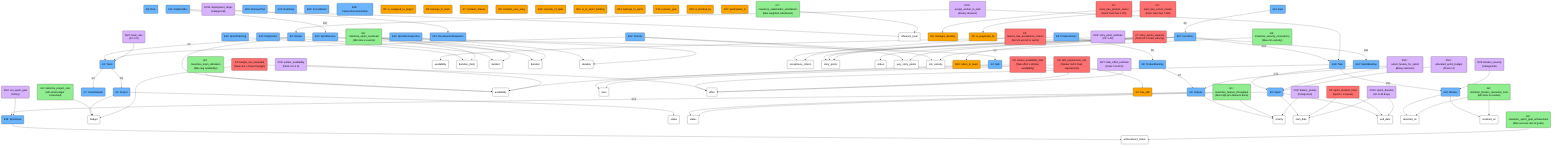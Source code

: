 graph TD
    %% Style Definitions
    classDef entityStyle fill:#6BB5FF,color:black,stroke:#000,stroke-width:1px
    classDef attrStyle fill:#ffffff,color:black,stroke:#000,stroke-width:1px
    classDef relStyle fill:#FFA500,color:black,stroke:#000,stroke-width:1px
    classDef goalStyle fill:#90EE90,color:black,stroke:#000,stroke-width:1px
    classDef condStyle fill:#FF7070,color:black,stroke:#000,stroke-width:1px
    classDef decvarStyle fill:#D9B3FF,color:black,stroke:#000,stroke-width:1px

    %% Entities (Blue)
    E0("E0: Project"):::entityStyle
    E1("E1: Team"):::entityStyle
    E2("E2: Worker"):::entityStyle
    E3("E3: Feature"):::entityStyle
    E4("E4: Skill"):::entityStyle
    E5("E5: Role"):::entityStyle
    E6("E6: ProductOwner"):::entityStyle
    E7("E7: ScrumMaster"):::entityStyle
    E8("E8: ProductBacklog"):::entityStyle
    E9("E9: Sprint"):::entityStyle
    E10("E10: SprintPlanning"):::entityStyle
    E11("E11: DailyScrum"):::entityStyle
    E12("E12: SprintReview"):::entityStyle
    E13("E13: SprintRetrospective"):::entityStyle
    E14("E14: SprintBacklog"):::entityStyle
    E15("E15: SprintGoal"):::entityStyle
    E16("E16: Epic"):::entityStyle
    E17("E17: UserStory"):::entityStyle
    E18("E18: Task"):::entityStyle
    E19("E19: DevelopmentSnapshot"):::entityStyle
    E20("E20: Blocker"):::entityStyle
    E21("E21: Stakeholder"):::entityStyle
    E22("E22: Velocity"):::entityStyle
    E23("E23: ReleasePlan"):::entityStyle
    E24("E24: Roadmap"):::entityStyle
    E25("E25: ScrumBoard"):::entityStyle
    E26("E26: FeatureDocumentation"):::entityStyle

    %% Attributes of Entities (White) - Placed near their entities
    E0_attr1("budget"):::attrStyle
    E0_attr2("status"):::attrStyle
    E0 --> E0_attr1
    E0 --> E0_attr2

    E2_attr1("availability"):::attrStyle
    E2 --> E2_attr1

    E3_attr1("status"):::attrStyle
    E3_attr2("priority"):::attrStyle
    E3 --> E3_attr1
    E3 --> E3_attr2

    E4_attr1("level"):::attrStyle
    E4 --> E4_attr1

    E6_attr1("availability"):::attrStyle
    E6 --> E6_attr1

    E9_attr1("start_date"):::attrStyle
    E9_attr2("end_date"):::attrStyle
    E9 --> E9_attr1
    E9 --> E9_attr2

    E10_attr1("duration_(min)"):::attrStyle
    E10 --> E10_attr1

    E11_attr1("duration"):::attrStyle
    E11 --> E11_attr1

    E12_attr1("duration"):::attrStyle
    E12 --> E12_attr1

    E13_attr1("duration"):::attrStyle
    E13 --> E13_attr1

    E15_attr1("achievement_status"):::attrStyle
    E15 --> E15_attr1

    E17_attr1("acceptance_criteria"):::attrStyle
    E17_attr2("story_points"):::attrStyle
    E17_attr3("status"):::attrStyle
    E17 --> E17_attr1
    E17 --> E17_attr2
    E17 --> E17_attr3

    E18_attr1("effort"):::attrStyle
    E18 --> E18_attr1

    E20_attr1("detected_on"):::attrStyle
    E20_attr2("resolved_on"):::attrStyle
    E20 --> E20_attr1
    E20 --> E20_attr2

    E21_attr1("influence_level"):::attrStyle
    E21 --> E21_attr1

    E22_attr1("avg._story_points"):::attrStyle
    E22_attr2("min_velocity"):::attrStyle
    E22 --> E22_attr1
    E22 --> E22_attr2

    %% Relations (Orange)
    R1("R1: is_assigned_to_project"):::relStyle
    E1 -- R1 --> E0

    R2("R2: belongs_to_team"):::relStyle
    E2 -- R2 --> E1

    R3("R3: has_skill"):::relStyle
    E2 -- R3 --> E4

    R5("R5: manages_backlog"):::relStyle
    E6 -- R5 --> E8

    R6("R6: is_supported_by"):::relStyle
    E1 -- R6 --> E7

    R7("R7: contains_feature"):::relStyle
    E8 -- R7 --> E3

    R9("R9: contains_user_story"):::relStyle
    E16 -- R9 --> E17

    R10("R10: consists_of_tasks"):::relStyle
    E17 -- R10 --> E18

    R11("R11: is_in_sprint_backlog"):::relStyle
    E17 -- R11 --> E14

    R12("R12: belongs_to_sprint"):::relStyle
    E14 -- R12 --> E9

    R13("R13: pursues_goal"):::relStyle
    E9 -- R13 --> E15

    R16("R16: is_blocked_by"):::relStyle
    E18 -- R16 --> E20

    R17("R17: participates_in"):::relStyle
    E21 -- R17 --> E12

    R19("R19: refers_to_team"):::relStyle
    E22 -- R19 --> E1

    %% Goals (Green)
    G0("G0: maximize_team_utilization<br>(Max avg availability)"):::goalStyle
    G0 --> E2_attr1

    G1("G1: maximize_feature_throughput<br>(Max high-prio features done)"):::goalStyle
    G1 --> E3_attr1
    G1 --> E3_attr2

    G2("G2: minimize_project_cost<br>(Min total budget consumed)"):::goalStyle
    G2 --> E0_attr1

    G3("G3: maximize_sprint_goal_achievement<br>(Max success rate of goals)"):::goalStyle
    G3 --> E15_attr1

    G4("G4: minimize_blocker_resolution_time<br>(Min time to resolve)"):::goalStyle
    G4 --> E20_attr1
    G4 --> E20_attr2

    G5("G5: maximize_velocity_consistency<br>(Max min velocity)"):::goalStyle
    G5 --> E22_attr2

    G6("G6: minimize_sprint_overhead<br>(Min time in events)"):::goalStyle
    G6 --> E10_attr1
    G6 --> E11_attr1
    G6 --> E12_attr1
    G6 --> E13_attr1

    G7("G7: maximize_stakeholder_satisfaction<br>(Max weighted satisfaction)"):::goalStyle
    G7 --> E21_attr1

    %% Conditions (Red)
    C0("C0: team_has_scrum_master<br>(Each team has 1 SM)"):::condStyle
    C0 --> R6

    C1("C1: team_has_product_owner<br>(Each team has 1 PO)"):::condStyle
    C1 --> R5

    C2("C2: feature_has_acceptance_criteria<br>(No US w/o AC in sprint)"):::condStyle
    C2 --> E17_attr1

    C3("C3: sprint_duration_fixed<br>(Sprint = 2 weeks)"):::condStyle
    C3 --> E9_attr1
    C3 --> E9_attr2

    C4("C4: budget_not_exceeded<br>(Task cost ≤ Project budget)"):::condStyle
    C4 --> E0_attr1
    C4 --> E18_attr1

    C5("C5: worker_availability_limit<br>(Task effort ≤ Worker availability)"):::condStyle
    C5 --> E2_attr1
    C5 --> E18_attr1

    C6("C6: skill_requirement_met<br>(Worker skill ≥ Task requirement)"):::condStyle
    C6 --> E4_attr1
    C6 --> R3

    C7("C7: story_points_capacity<br>(Total SP ≤ Team velocity)"):::condStyle
    C7 --> E17_attr2
    C7 --> E22_attr1
    C7 --> R19

    %% Decision Variables (Purple)
    DV0("DV0: assign_worker_to_task<br>(Binary decision)"):::decvarStyle
    DV0 --> E2
    DV0 --> E18

    DV1("DV1: select_feature_for_sprint<br>(Binary decision)"):::decvarStyle
    DV1 --> E3
    DV1 --> E9

    DV2("DV2: set_sprint_goal<br>(String)"):::decvarStyle
    DV2 --> E15

    DV3("DV3: allocated_sprint_budget<br>(Float ≥ 0)"):::decvarStyle
    DV3 --> E9

    DV4("DV4: team_size<br>(Int: 3-9)"):::decvarStyle
    DV4 --> E1

    DV5("DV5: worker_availability<br>(Float: 0.0-1.0)"):::decvarStyle
    DV5 --> E2_attr1

    DV6("DV6: story_point_estimate<br>(Int: 1-20)"):::decvarStyle
    DV6 --> E17_attr2

    DV7("DV7: task_effort_estimate<br>(Float: 0.5-40.0)"):::decvarStyle
    DV7 --> E18_attr1

    DV8("DV8: feature_priority<br>(Categorical)"):::decvarStyle
    DV8 --> E3_attr2

    DV9("DV9: blocker_severity<br>(Categorical)"):::decvarStyle
    DV9 --> E20

    DV10("DV10: sprint_duration<br>(Int: 5-30 days)"):::decvarStyle
    DV10 --> E9_attr1
    DV10 --> E9_attr2

    DV11("DV11: deployment_target<br>(Categorical)"):::decvarStyle
    DV11 --> E19